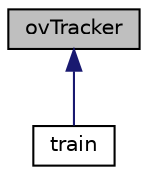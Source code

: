digraph "ovTracker"
{
  edge [fontname="Helvetica",fontsize="10",labelfontname="Helvetica",labelfontsize="10"];
  node [fontname="Helvetica",fontsize="10",shape=record];
  Node0 [label="ovTracker",height=0.2,width=0.4,color="black", fillcolor="grey75", style="filled", fontcolor="black"];
  Node0 -> Node1 [dir="back",color="midnightblue",fontsize="10",style="solid"];
  Node1 [label="train",height=0.2,width=0.4,color="black", fillcolor="white", style="filled",URL="$classtrain.html",tooltip="Train implementation of a ov public transportation system. "];
}
